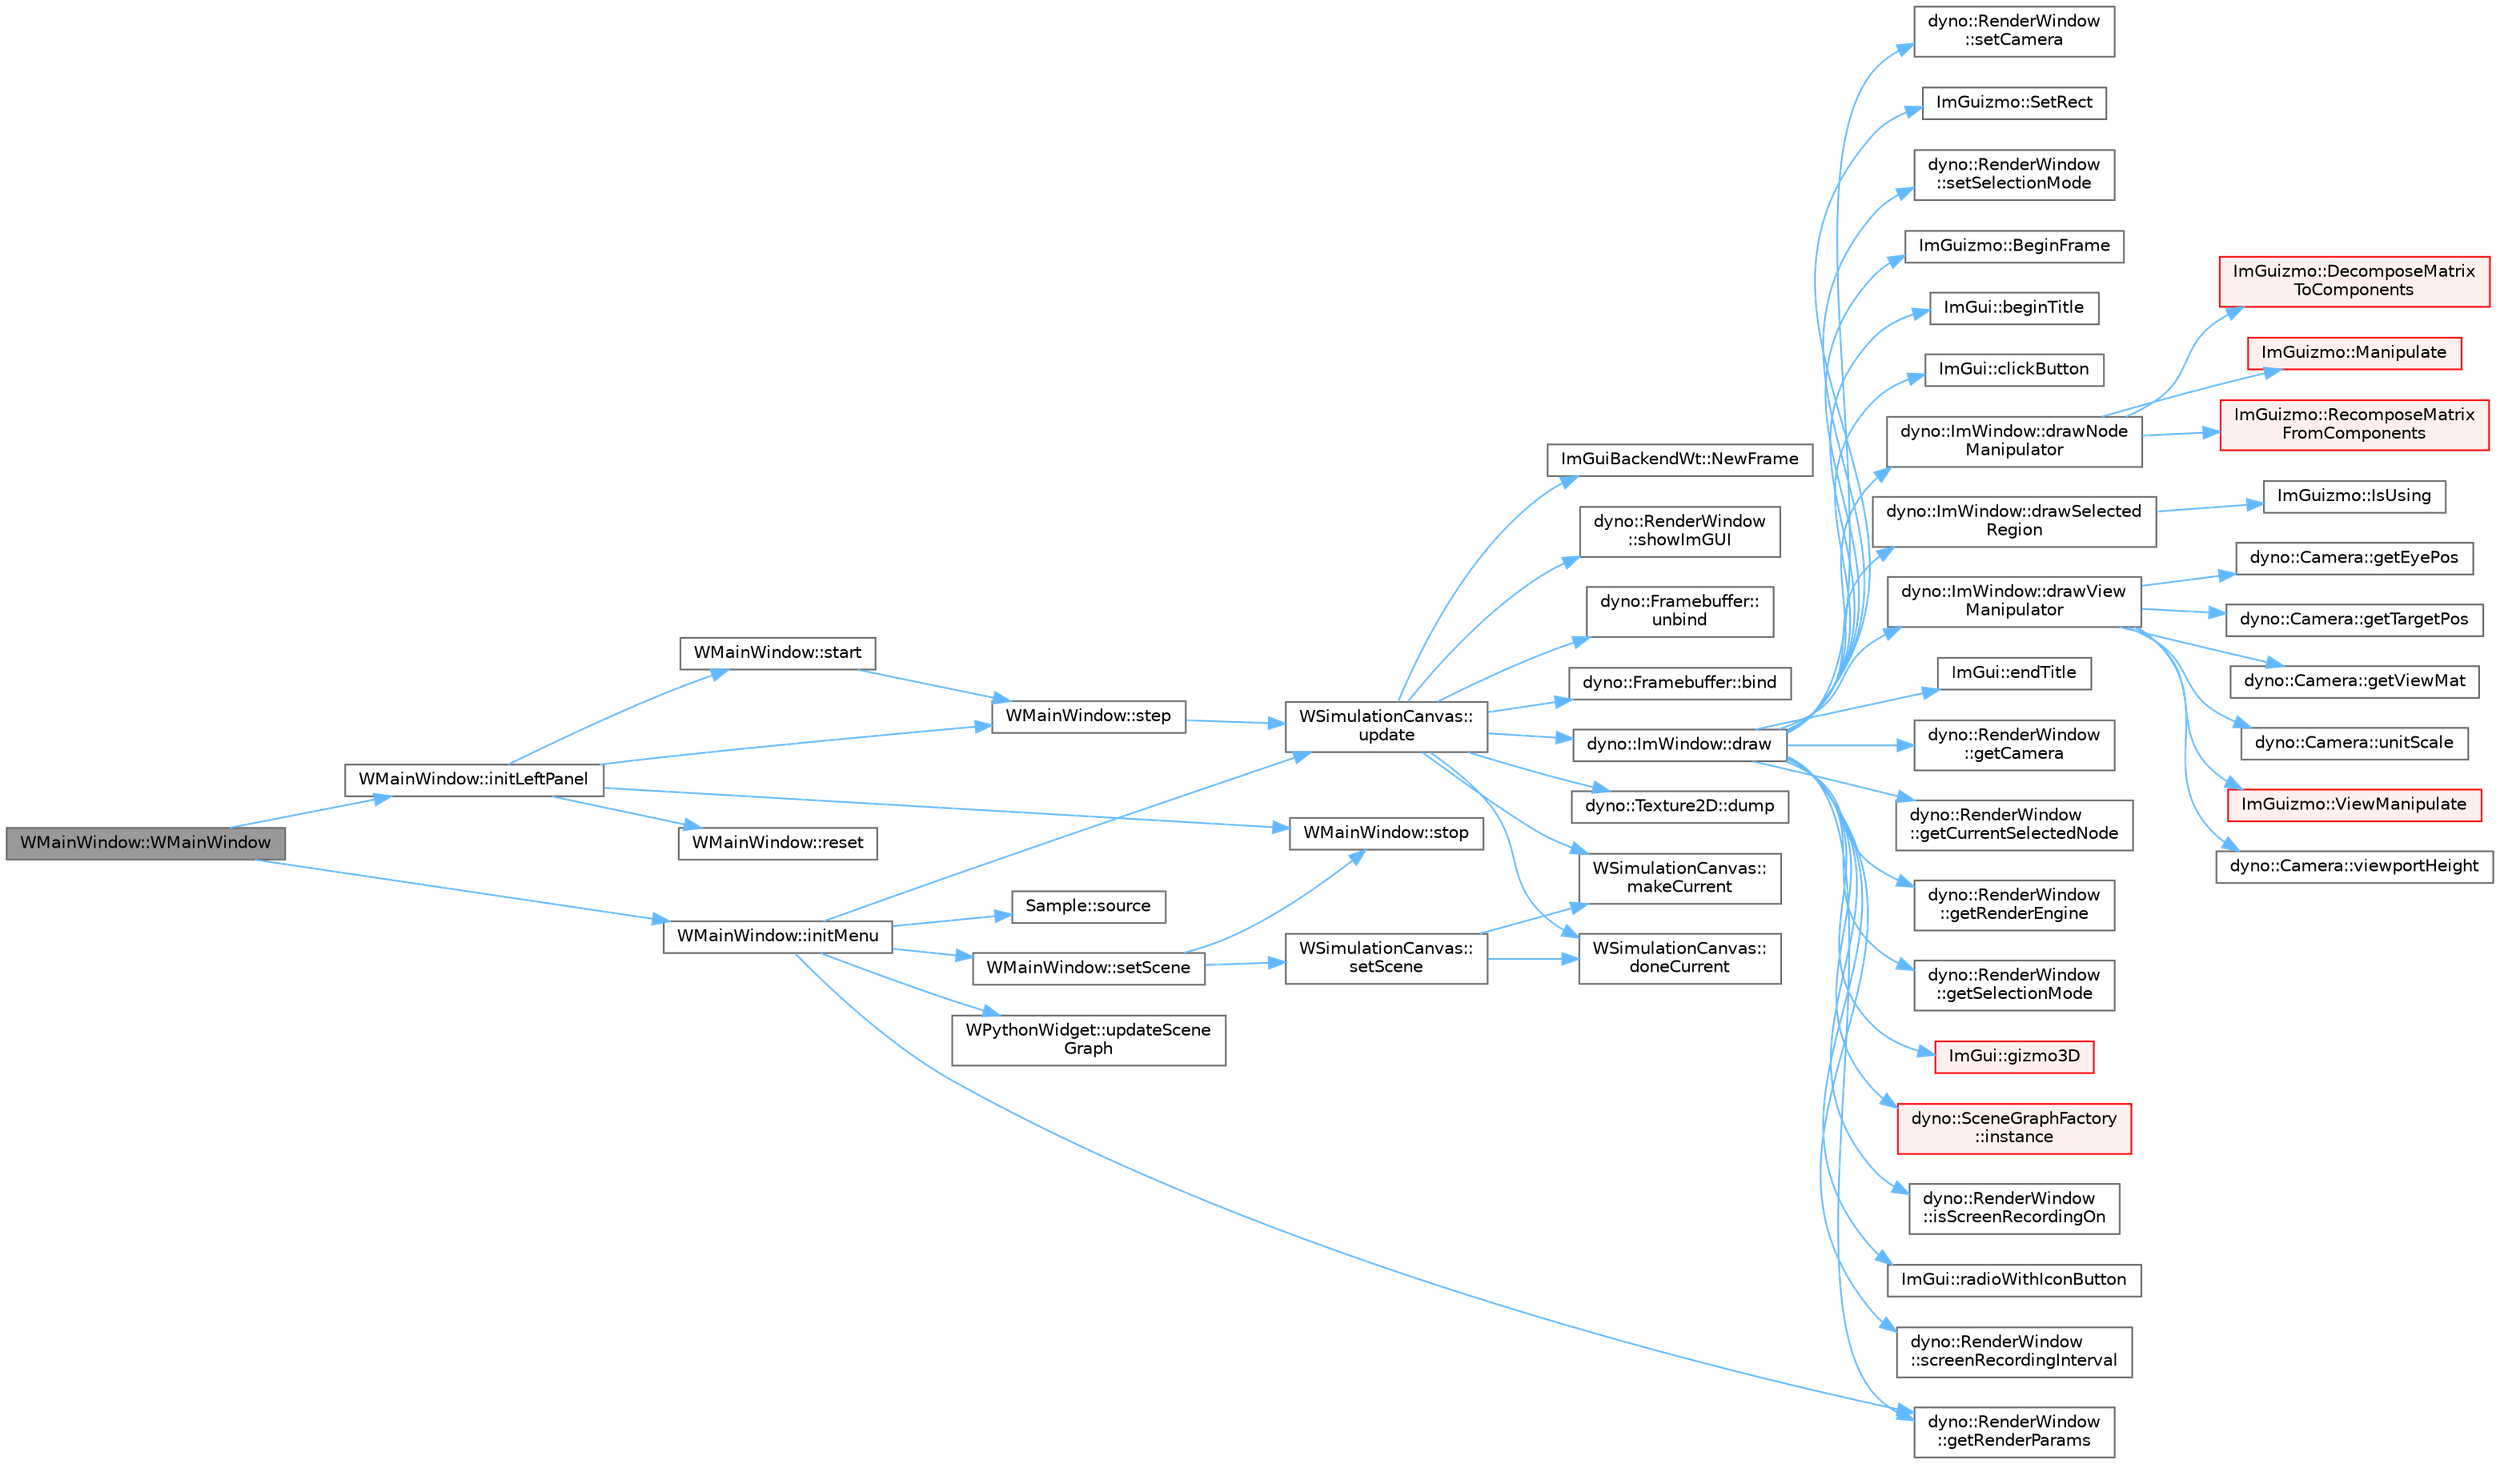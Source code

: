 digraph "WMainWindow::WMainWindow"
{
 // LATEX_PDF_SIZE
  bgcolor="transparent";
  edge [fontname=Helvetica,fontsize=10,labelfontname=Helvetica,labelfontsize=10];
  node [fontname=Helvetica,fontsize=10,shape=box,height=0.2,width=0.4];
  rankdir="LR";
  Node1 [id="Node000001",label="WMainWindow::WMainWindow",height=0.2,width=0.4,color="gray40", fillcolor="grey60", style="filled", fontcolor="black",tooltip=" "];
  Node1 -> Node2 [id="edge1_Node000001_Node000002",color="steelblue1",style="solid",tooltip=" "];
  Node2 [id="Node000002",label="WMainWindow::initLeftPanel",height=0.2,width=0.4,color="grey40", fillcolor="white", style="filled",URL="$class_w_main_window.html#ab9eac61256921bae2858f7ce9ad73a4f",tooltip=" "];
  Node2 -> Node3 [id="edge2_Node000002_Node000003",color="steelblue1",style="solid",tooltip=" "];
  Node3 [id="Node000003",label="WMainWindow::reset",height=0.2,width=0.4,color="grey40", fillcolor="white", style="filled",URL="$class_w_main_window.html#afb94556b68df6a356fd6998665c82bbc",tooltip=" "];
  Node2 -> Node4 [id="edge3_Node000002_Node000004",color="steelblue1",style="solid",tooltip=" "];
  Node4 [id="Node000004",label="WMainWindow::start",height=0.2,width=0.4,color="grey40", fillcolor="white", style="filled",URL="$class_w_main_window.html#adafeb33ccab943e1d587c9dc64ddae76",tooltip=" "];
  Node4 -> Node5 [id="edge4_Node000004_Node000005",color="steelblue1",style="solid",tooltip=" "];
  Node5 [id="Node000005",label="WMainWindow::step",height=0.2,width=0.4,color="grey40", fillcolor="white", style="filled",URL="$class_w_main_window.html#ae5389adf709fa3230dcf7aa43bf74a01",tooltip=" "];
  Node5 -> Node6 [id="edge5_Node000005_Node000006",color="steelblue1",style="solid",tooltip=" "];
  Node6 [id="Node000006",label="WSimulationCanvas::\lupdate",height=0.2,width=0.4,color="grey40", fillcolor="white", style="filled",URL="$class_w_simulation_canvas.html#af330bd93a0dc5ced223cf07561b2374d",tooltip=" "];
  Node6 -> Node7 [id="edge6_Node000006_Node000007",color="steelblue1",style="solid",tooltip=" "];
  Node7 [id="Node000007",label="dyno::Framebuffer::bind",height=0.2,width=0.4,color="grey40", fillcolor="white", style="filled",URL="$classdyno_1_1_framebuffer.html#a8a33e123f1b48f2184b34063340ed269",tooltip=" "];
  Node6 -> Node8 [id="edge7_Node000006_Node000008",color="steelblue1",style="solid",tooltip=" "];
  Node8 [id="Node000008",label="WSimulationCanvas::\ldoneCurrent",height=0.2,width=0.4,color="grey40", fillcolor="white", style="filled",URL="$class_w_simulation_canvas.html#a093d044a20107c8e7d78417914fdef49",tooltip=" "];
  Node6 -> Node9 [id="edge8_Node000006_Node000009",color="steelblue1",style="solid",tooltip=" "];
  Node9 [id="Node000009",label="dyno::ImWindow::draw",height=0.2,width=0.4,color="grey40", fillcolor="white", style="filled",URL="$classdyno_1_1_im_window.html#a5075b54a2c06c5ca3ba633b3388cd836",tooltip=" "];
  Node9 -> Node10 [id="edge9_Node000009_Node000010",color="steelblue1",style="solid",tooltip=" "];
  Node10 [id="Node000010",label="ImGuizmo::BeginFrame",height=0.2,width=0.4,color="grey40", fillcolor="white", style="filled",URL="$namespace_im_guizmo.html#ac1b7d4b10f60001f23e82106e435ec7e",tooltip=" "];
  Node9 -> Node11 [id="edge10_Node000009_Node000011",color="steelblue1",style="solid",tooltip=" "];
  Node11 [id="Node000011",label="ImGui::beginTitle",height=0.2,width=0.4,color="grey40", fillcolor="white", style="filled",URL="$namespace_im_gui.html#a7287596499e78278f1229c1e2c82a67e",tooltip=" "];
  Node9 -> Node12 [id="edge11_Node000009_Node000012",color="steelblue1",style="solid",tooltip=" "];
  Node12 [id="Node000012",label="ImGui::clickButton",height=0.2,width=0.4,color="grey40", fillcolor="white", style="filled",URL="$namespace_im_gui.html#a2848670112c6c4cc23649b929cd0710c",tooltip=" "];
  Node9 -> Node13 [id="edge12_Node000009_Node000013",color="steelblue1",style="solid",tooltip=" "];
  Node13 [id="Node000013",label="dyno::ImWindow::drawNode\lManipulator",height=0.2,width=0.4,color="grey40", fillcolor="white", style="filled",URL="$classdyno_1_1_im_window.html#a5b2a03ba29b741b490e0753b065dbf26",tooltip=" "];
  Node13 -> Node14 [id="edge13_Node000013_Node000014",color="steelblue1",style="solid",tooltip=" "];
  Node14 [id="Node000014",label="ImGuizmo::DecomposeMatrix\lToComponents",height=0.2,width=0.4,color="red", fillcolor="#FFF0F0", style="filled",URL="$namespace_im_guizmo.html#ac1df64320a50430712330cc46532b63d",tooltip=" "];
  Node13 -> Node17 [id="edge14_Node000013_Node000017",color="steelblue1",style="solid",tooltip=" "];
  Node17 [id="Node000017",label="ImGuizmo::Manipulate",height=0.2,width=0.4,color="red", fillcolor="#FFF0F0", style="filled",URL="$namespace_im_guizmo.html#a35055a3a0899598ad1ef1785d0539175",tooltip=" "];
  Node13 -> Node70 [id="edge15_Node000013_Node000070",color="steelblue1",style="solid",tooltip=" "];
  Node70 [id="Node000070",label="ImGuizmo::RecomposeMatrix\lFromComponents",height=0.2,width=0.4,color="red", fillcolor="#FFF0F0", style="filled",URL="$namespace_im_guizmo.html#ac351a2297e059fc4f328cfae81fab40e",tooltip=" "];
  Node9 -> Node71 [id="edge16_Node000009_Node000071",color="steelblue1",style="solid",tooltip=" "];
  Node71 [id="Node000071",label="dyno::ImWindow::drawSelected\lRegion",height=0.2,width=0.4,color="grey40", fillcolor="white", style="filled",URL="$classdyno_1_1_im_window.html#a77757b108158cb8c79ea4e1e89cac38c",tooltip=" "];
  Node71 -> Node72 [id="edge17_Node000071_Node000072",color="steelblue1",style="solid",tooltip=" "];
  Node72 [id="Node000072",label="ImGuizmo::IsUsing",height=0.2,width=0.4,color="grey40", fillcolor="white", style="filled",URL="$namespace_im_guizmo.html#a6b0a6adccca17028e6d3eb9cd8cbc3ae",tooltip=" "];
  Node9 -> Node73 [id="edge18_Node000009_Node000073",color="steelblue1",style="solid",tooltip=" "];
  Node73 [id="Node000073",label="dyno::ImWindow::drawView\lManipulator",height=0.2,width=0.4,color="grey40", fillcolor="white", style="filled",URL="$classdyno_1_1_im_window.html#a3dfef0ee020cf48269264cbab54e6364",tooltip=" "];
  Node73 -> Node74 [id="edge19_Node000073_Node000074",color="steelblue1",style="solid",tooltip=" "];
  Node74 [id="Node000074",label="dyno::Camera::getEyePos",height=0.2,width=0.4,color="grey40", fillcolor="white", style="filled",URL="$classdyno_1_1_camera.html#aff778aab7397bfe1db30bbc40faa2b31",tooltip=" "];
  Node73 -> Node75 [id="edge20_Node000073_Node000075",color="steelblue1",style="solid",tooltip=" "];
  Node75 [id="Node000075",label="dyno::Camera::getTargetPos",height=0.2,width=0.4,color="grey40", fillcolor="white", style="filled",URL="$classdyno_1_1_camera.html#a7d47dafb052f58e590852f81b4732df5",tooltip=" "];
  Node73 -> Node76 [id="edge21_Node000073_Node000076",color="steelblue1",style="solid",tooltip=" "];
  Node76 [id="Node000076",label="dyno::Camera::getViewMat",height=0.2,width=0.4,color="grey40", fillcolor="white", style="filled",URL="$classdyno_1_1_camera.html#ace9efab63c496cb52dbd599883b08f0f",tooltip=" "];
  Node73 -> Node77 [id="edge22_Node000073_Node000077",color="steelblue1",style="solid",tooltip=" "];
  Node77 [id="Node000077",label="dyno::Camera::unitScale",height=0.2,width=0.4,color="grey40", fillcolor="white", style="filled",URL="$classdyno_1_1_camera.html#a2c111061d34aeae461b026173ea2cbbb",tooltip=" "];
  Node73 -> Node78 [id="edge23_Node000073_Node000078",color="steelblue1",style="solid",tooltip=" "];
  Node78 [id="Node000078",label="ImGuizmo::ViewManipulate",height=0.2,width=0.4,color="red", fillcolor="#FFF0F0", style="filled",URL="$namespace_im_guizmo.html#af64cdce1fc039578f1d37873cbb06224",tooltip=" "];
  Node73 -> Node85 [id="edge24_Node000073_Node000085",color="steelblue1",style="solid",tooltip=" "];
  Node85 [id="Node000085",label="dyno::Camera::viewportHeight",height=0.2,width=0.4,color="grey40", fillcolor="white", style="filled",URL="$classdyno_1_1_camera.html#a83c21f517887e12fda85c38fdb32fa9c",tooltip=" "];
  Node9 -> Node86 [id="edge25_Node000009_Node000086",color="steelblue1",style="solid",tooltip=" "];
  Node86 [id="Node000086",label="ImGui::endTitle",height=0.2,width=0.4,color="grey40", fillcolor="white", style="filled",URL="$namespace_im_gui.html#a84e7b214c14a6ef9dae6218fb03cf647",tooltip=" "];
  Node9 -> Node87 [id="edge26_Node000009_Node000087",color="steelblue1",style="solid",tooltip=" "];
  Node87 [id="Node000087",label="dyno::RenderWindow\l::getCamera",height=0.2,width=0.4,color="grey40", fillcolor="white", style="filled",URL="$classdyno_1_1_render_window.html#a1dc3aef8594650078ec0e4cc330571cc",tooltip=" "];
  Node9 -> Node88 [id="edge27_Node000009_Node000088",color="steelblue1",style="solid",tooltip=" "];
  Node88 [id="Node000088",label="dyno::RenderWindow\l::getCurrentSelectedNode",height=0.2,width=0.4,color="grey40", fillcolor="white", style="filled",URL="$classdyno_1_1_render_window.html#adf00c6c502c464e3353cc359537ac46e",tooltip=" "];
  Node9 -> Node89 [id="edge28_Node000009_Node000089",color="steelblue1",style="solid",tooltip=" "];
  Node89 [id="Node000089",label="dyno::RenderWindow\l::getRenderEngine",height=0.2,width=0.4,color="grey40", fillcolor="white", style="filled",URL="$classdyno_1_1_render_window.html#a3975b0b99476e15f0021ed78764315bf",tooltip=" "];
  Node9 -> Node90 [id="edge29_Node000009_Node000090",color="steelblue1",style="solid",tooltip=" "];
  Node90 [id="Node000090",label="dyno::RenderWindow\l::getRenderParams",height=0.2,width=0.4,color="grey40", fillcolor="white", style="filled",URL="$classdyno_1_1_render_window.html#a34924278889f38f9af141a6a992e167a",tooltip=" "];
  Node9 -> Node91 [id="edge30_Node000009_Node000091",color="steelblue1",style="solid",tooltip=" "];
  Node91 [id="Node000091",label="dyno::RenderWindow\l::getSelectionMode",height=0.2,width=0.4,color="grey40", fillcolor="white", style="filled",URL="$classdyno_1_1_render_window.html#a57f1b2c0a9a413e5b5182a2d77176227",tooltip=" "];
  Node9 -> Node92 [id="edge31_Node000009_Node000092",color="steelblue1",style="solid",tooltip=" "];
  Node92 [id="Node000092",label="ImGui::gizmo3D",height=0.2,width=0.4,color="red", fillcolor="#FFF0F0", style="filled",URL="$namespace_im_gui.html#a90c2cd6c4e407679a6fb59114728de1b",tooltip=" "];
  Node9 -> Node121 [id="edge32_Node000009_Node000121",color="steelblue1",style="solid",tooltip=" "];
  Node121 [id="Node000121",label="dyno::SceneGraphFactory\l::instance",height=0.2,width=0.4,color="red", fillcolor="#FFF0F0", style="filled",URL="$classdyno_1_1_scene_graph_factory.html#a734602c4eaa53d89bd0293015383677b",tooltip=" "];
  Node9 -> Node123 [id="edge33_Node000009_Node000123",color="steelblue1",style="solid",tooltip=" "];
  Node123 [id="Node000123",label="dyno::RenderWindow\l::isScreenRecordingOn",height=0.2,width=0.4,color="grey40", fillcolor="white", style="filled",URL="$classdyno_1_1_render_window.html#a985364fef73047cc171bcfc195784613",tooltip=" "];
  Node9 -> Node124 [id="edge34_Node000009_Node000124",color="steelblue1",style="solid",tooltip=" "];
  Node124 [id="Node000124",label="ImGui::radioWithIconButton",height=0.2,width=0.4,color="grey40", fillcolor="white", style="filled",URL="$namespace_im_gui.html#ada1bc9f103503618f2911e456e6d7698",tooltip=" "];
  Node9 -> Node125 [id="edge35_Node000009_Node000125",color="steelblue1",style="solid",tooltip=" "];
  Node125 [id="Node000125",label="dyno::RenderWindow\l::screenRecordingInterval",height=0.2,width=0.4,color="grey40", fillcolor="white", style="filled",URL="$classdyno_1_1_render_window.html#a85aa5372f46ee4d5afbbca8061eaad8d",tooltip=" "];
  Node9 -> Node126 [id="edge36_Node000009_Node000126",color="steelblue1",style="solid",tooltip=" "];
  Node126 [id="Node000126",label="dyno::RenderWindow\l::setCamera",height=0.2,width=0.4,color="grey40", fillcolor="white", style="filled",URL="$classdyno_1_1_render_window.html#a0fbc75659fc81019a64e698dc52623e1",tooltip=" "];
  Node9 -> Node127 [id="edge37_Node000009_Node000127",color="steelblue1",style="solid",tooltip=" "];
  Node127 [id="Node000127",label="ImGuizmo::SetRect",height=0.2,width=0.4,color="grey40", fillcolor="white", style="filled",URL="$namespace_im_guizmo.html#a0f9387ed028da8471a2dae71f0779e79",tooltip=" "];
  Node9 -> Node128 [id="edge38_Node000009_Node000128",color="steelblue1",style="solid",tooltip=" "];
  Node128 [id="Node000128",label="dyno::RenderWindow\l::setSelectionMode",height=0.2,width=0.4,color="grey40", fillcolor="white", style="filled",URL="$classdyno_1_1_render_window.html#af83a5dd81ed51c380e91b86b557da3b8",tooltip=" "];
  Node6 -> Node129 [id="edge39_Node000006_Node000129",color="steelblue1",style="solid",tooltip=" "];
  Node129 [id="Node000129",label="dyno::Texture2D::dump",height=0.2,width=0.4,color="grey40", fillcolor="white", style="filled",URL="$classdyno_1_1_texture2_d.html#a680fd462b40e719b63b30cf97f808582",tooltip=" "];
  Node6 -> Node130 [id="edge40_Node000006_Node000130",color="steelblue1",style="solid",tooltip=" "];
  Node130 [id="Node000130",label="WSimulationCanvas::\lmakeCurrent",height=0.2,width=0.4,color="grey40", fillcolor="white", style="filled",URL="$class_w_simulation_canvas.html#a7fb0546b70b614547ec2a54389e56348",tooltip=" "];
  Node6 -> Node131 [id="edge41_Node000006_Node000131",color="steelblue1",style="solid",tooltip=" "];
  Node131 [id="Node000131",label="ImGuiBackendWt::NewFrame",height=0.2,width=0.4,color="grey40", fillcolor="white", style="filled",URL="$class_im_gui_backend_wt.html#af5493f75cd96c3a530c23a58594a7770",tooltip=" "];
  Node6 -> Node132 [id="edge42_Node000006_Node000132",color="steelblue1",style="solid",tooltip=" "];
  Node132 [id="Node000132",label="dyno::RenderWindow\l::showImGUI",height=0.2,width=0.4,color="grey40", fillcolor="white", style="filled",URL="$classdyno_1_1_render_window.html#a23234e53446a811d0489fdb44e91cefa",tooltip=" "];
  Node6 -> Node133 [id="edge43_Node000006_Node000133",color="steelblue1",style="solid",tooltip=" "];
  Node133 [id="Node000133",label="dyno::Framebuffer::\lunbind",height=0.2,width=0.4,color="grey40", fillcolor="white", style="filled",URL="$classdyno_1_1_framebuffer.html#ab911f29ea93b3e219c4c076851a42827",tooltip=" "];
  Node2 -> Node5 [id="edge44_Node000002_Node000005",color="steelblue1",style="solid",tooltip=" "];
  Node2 -> Node134 [id="edge45_Node000002_Node000134",color="steelblue1",style="solid",tooltip=" "];
  Node134 [id="Node000134",label="WMainWindow::stop",height=0.2,width=0.4,color="grey40", fillcolor="white", style="filled",URL="$class_w_main_window.html#add2c55f7c6135bbdb771cd64a57ab624",tooltip=" "];
  Node1 -> Node135 [id="edge46_Node000001_Node000135",color="steelblue1",style="solid",tooltip=" "];
  Node135 [id="Node000135",label="WMainWindow::initMenu",height=0.2,width=0.4,color="grey40", fillcolor="white", style="filled",URL="$class_w_main_window.html#a7341f8de72ede8022b0b353e11df0bba",tooltip=" "];
  Node135 -> Node90 [id="edge47_Node000135_Node000090",color="steelblue1",style="solid",tooltip=" "];
  Node135 -> Node136 [id="edge48_Node000135_Node000136",color="steelblue1",style="solid",tooltip=" "];
  Node136 [id="Node000136",label="WMainWindow::setScene",height=0.2,width=0.4,color="grey40", fillcolor="white", style="filled",URL="$class_w_main_window.html#ad8053a1dedb250abd4e9a87dca2f3e9c",tooltip=" "];
  Node136 -> Node137 [id="edge49_Node000136_Node000137",color="steelblue1",style="solid",tooltip=" "];
  Node137 [id="Node000137",label="WSimulationCanvas::\lsetScene",height=0.2,width=0.4,color="grey40", fillcolor="white", style="filled",URL="$class_w_simulation_canvas.html#ae7f226a3fb241bbdf31f6a6aa37aa491",tooltip=" "];
  Node137 -> Node8 [id="edge50_Node000137_Node000008",color="steelblue1",style="solid",tooltip=" "];
  Node137 -> Node130 [id="edge51_Node000137_Node000130",color="steelblue1",style="solid",tooltip=" "];
  Node136 -> Node134 [id="edge52_Node000136_Node000134",color="steelblue1",style="solid",tooltip=" "];
  Node135 -> Node138 [id="edge53_Node000135_Node000138",color="steelblue1",style="solid",tooltip=" "];
  Node138 [id="Node000138",label="Sample::source",height=0.2,width=0.4,color="grey40", fillcolor="white", style="filled",URL="$class_sample.html#ab88c30eddadea3e774f7705ba45b1c0b",tooltip=" "];
  Node135 -> Node6 [id="edge54_Node000135_Node000006",color="steelblue1",style="solid",tooltip=" "];
  Node135 -> Node139 [id="edge55_Node000135_Node000139",color="steelblue1",style="solid",tooltip=" "];
  Node139 [id="Node000139",label="WPythonWidget::updateScene\lGraph",height=0.2,width=0.4,color="grey40", fillcolor="white", style="filled",URL="$class_w_python_widget.html#a643a827b2c341878c1c52b98a90c2612",tooltip=" "];
}

